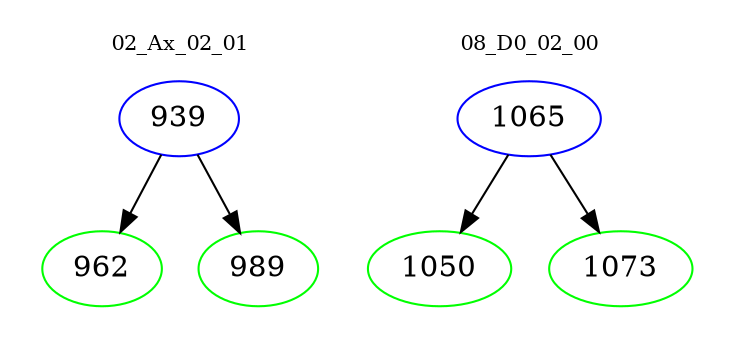 digraph{
subgraph cluster_0 {
color = white
label = "02_Ax_02_01";
fontsize=10;
T0_939 [label="939", color="blue"]
T0_939 -> T0_962 [color="black"]
T0_962 [label="962", color="green"]
T0_939 -> T0_989 [color="black"]
T0_989 [label="989", color="green"]
}
subgraph cluster_1 {
color = white
label = "08_D0_02_00";
fontsize=10;
T1_1065 [label="1065", color="blue"]
T1_1065 -> T1_1050 [color="black"]
T1_1050 [label="1050", color="green"]
T1_1065 -> T1_1073 [color="black"]
T1_1073 [label="1073", color="green"]
}
}
